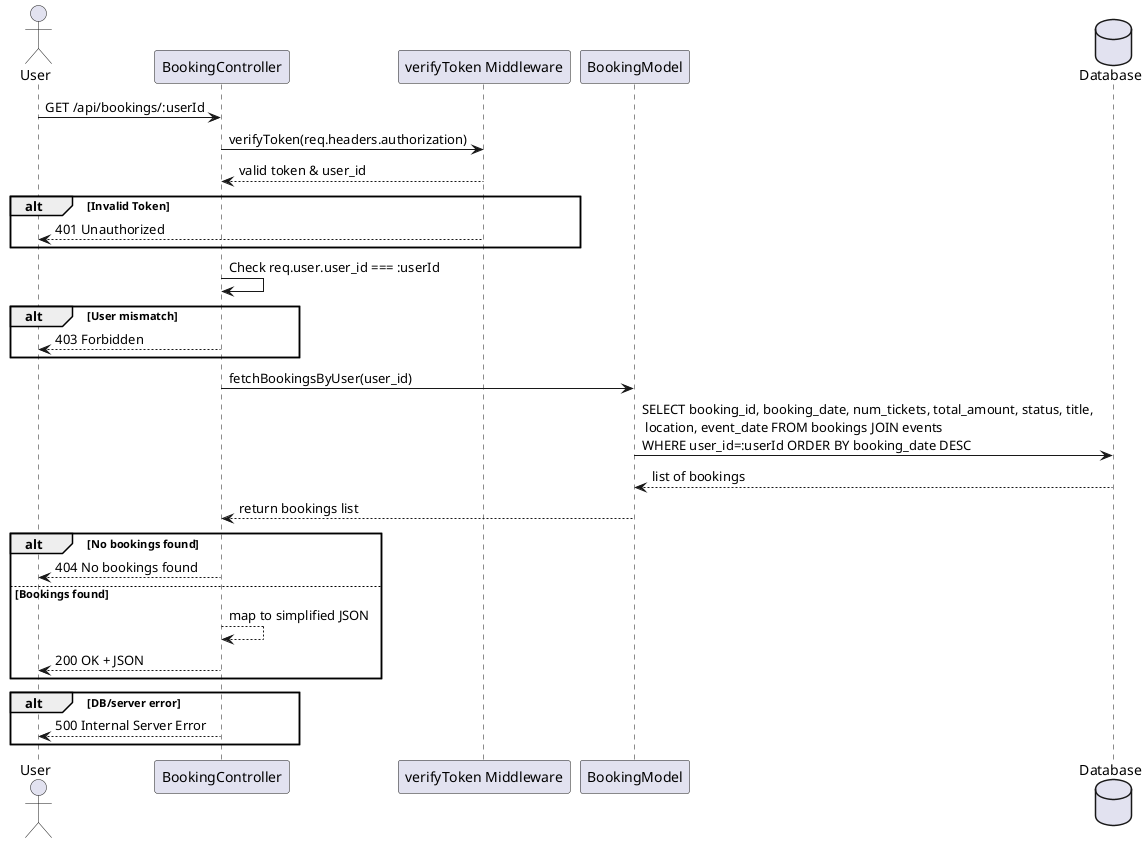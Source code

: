 @startuml GetIndividualBooking

actor User
participant "BookingController" as BC
participant "verifyToken Middleware" as VT
participant "BookingModel" as BM
database "Database" as DB

User -> BC : GET /api/bookings/:userId
BC -> VT : verifyToken(req.headers.authorization)
VT --> BC : valid token & user_id
alt Invalid Token
    VT --> User : 401 Unauthorized
end

BC -> BC : Check req.user.user_id === :userId
alt User mismatch
    BC --> User : 403 Forbidden
end

BC -> BM : fetchBookingsByUser(user_id)
BM -> DB : SELECT booking_id, booking_date, num_tickets, total_amount, status, title, \n location, event_date FROM bookings JOIN events \nWHERE user_id=:userId ORDER BY booking_date DESC
DB --> BM : list of bookings
BM --> BC : return bookings list

alt No bookings found
    BC --> User : 404 No bookings found
else Bookings found
    BC --> BC : map to simplified JSON 
    BC --> User : 200 OK + JSON
end

alt DB/server error
    BC --> User : 500 Internal Server Error
end
@enduml
